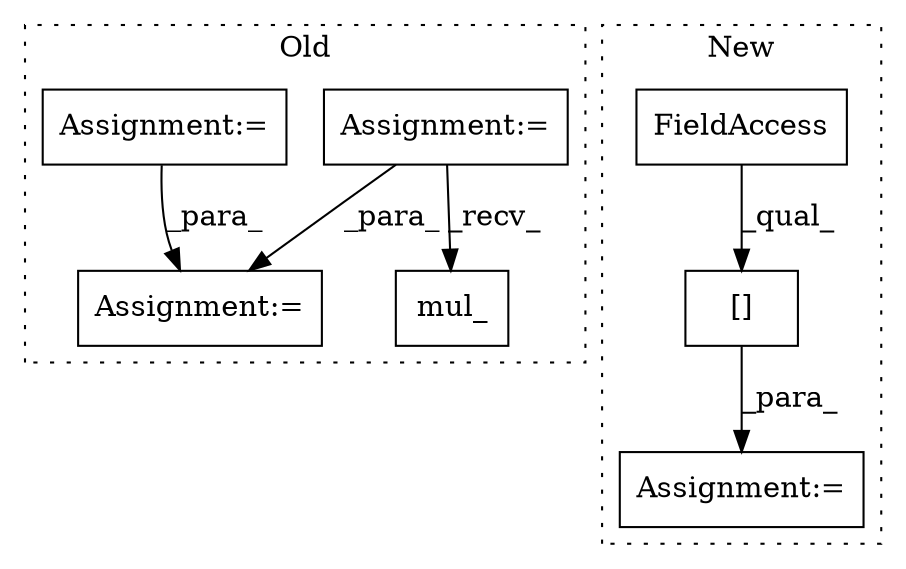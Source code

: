 digraph G {
subgraph cluster0 {
1 [label="mul_" a="32" s="900,913" l="5,1" shape="box"];
4 [label="Assignment:=" a="7" s="751" l="1" shape="box"];
6 [label="Assignment:=" a="7" s="973" l="1" shape="box"];
7 [label="Assignment:=" a="7" s="924" l="1" shape="box"];
label = "Old";
style="dotted";
}
subgraph cluster1 {
2 [label="[]" a="2" s="601,620" l="16,1" shape="box"];
3 [label="FieldAccess" a="22" s="601" l="15" shape="box"];
5 [label="Assignment:=" a="7" s="600" l="1" shape="box"];
label = "New";
style="dotted";
}
2 -> 5 [label="_para_"];
3 -> 2 [label="_qual_"];
4 -> 6 [label="_para_"];
4 -> 1 [label="_recv_"];
7 -> 6 [label="_para_"];
}